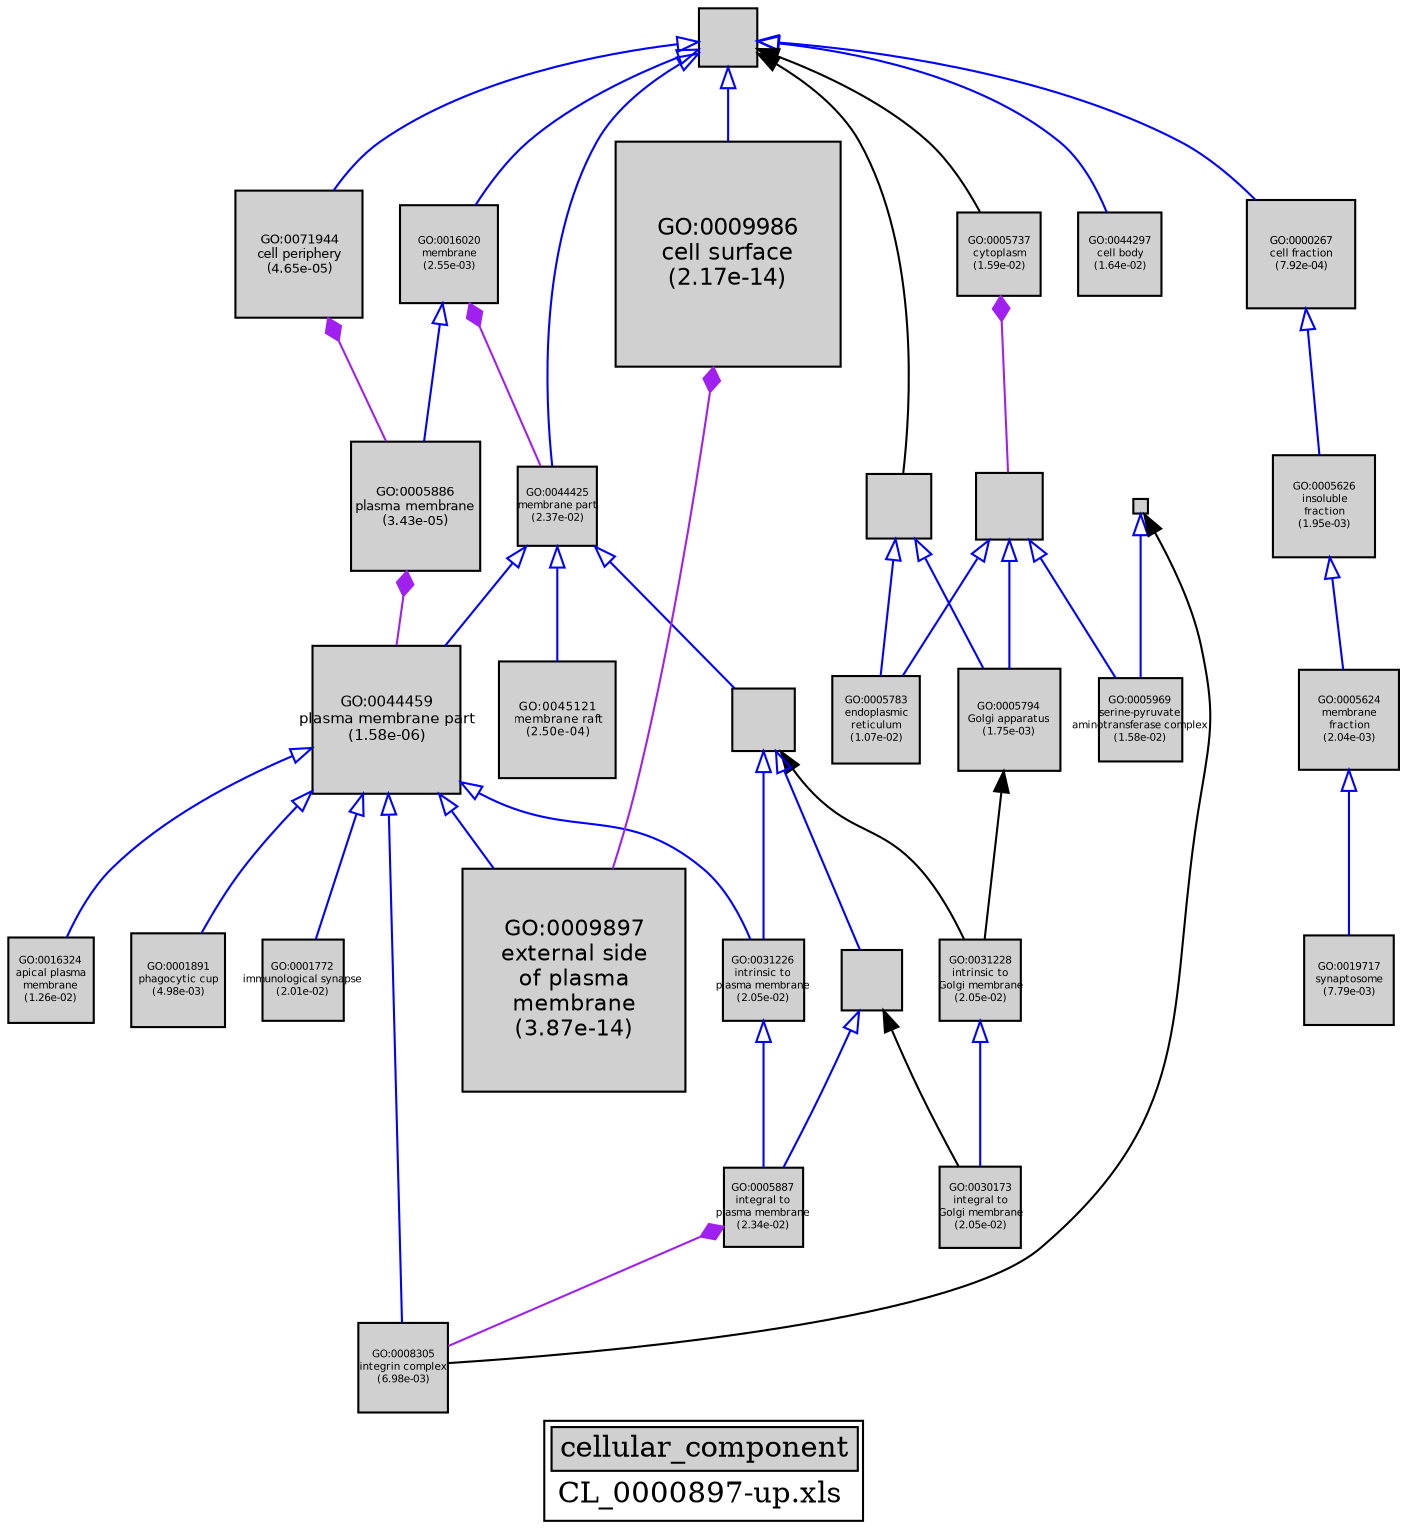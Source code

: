 digraph "cellular_component" {
graph [ bgcolor = "#FFFFFF", label = <<TABLE COLOR="black" BGCOLOR="white"><TR><TD COLSPAN="2" BGCOLOR="#D0D0D0"><FONT COLOR="black">cellular_component</FONT></TD></TR><TR><TD BORDER="0">CL_0000897-up.xls</TD></TR></TABLE>> ];
node [ fontname = "Helvetica" ];

subgraph "nodes" {

node [ style = "filled", fixedsize = "true", width = 1, shape = "box", fontsize = 9, fillcolor = "#D0D0D0", fontcolor = "black", color = "black" ];

"GO:0005886" [ URL = "#GO:0005886", label = <<TABLE BORDER="0"><TR><TD>GO:0005886<BR/>plasma membrane<BR/>(3.43e-05)</TD></TR></TABLE>>, width = 0.861321903426, shape = "box", fontsize = 6.20151770467, height = 0.861321903426 ];
"GO:0031228" [ URL = "#GO:0031228", label = <<TABLE BORDER="0"><TR><TD>GO:0031228<BR/>intrinsic to<BR/>Golgi membrane<BR/>(2.05e-02)</TD></TR></TABLE>>, width = 0.53538364442, shape = "box", fontsize = 5.0, height = 0.53538364442 ];
"GO:0071944" [ URL = "#GO:0071944", label = <<TABLE BORDER="0"><TR><TD>GO:0071944<BR/>cell periphery<BR/>(4.65e-05)</TD></TR></TABLE>>, width = 0.848655841966, shape = "box", fontsize = 6.11032206215, height = 0.848655841966 ];
"GO:0005969" [ URL = "#GO:0005969", label = <<TABLE BORDER="0"><TR><TD>GO:0005969<BR/>serine-pyruvate<BR/>aminotransferase complex<BR/>(1.58e-02)</TD></TR></TABLE>>, width = 0.552381391789, shape = "box", fontsize = 5.0, height = 0.552381391789 ];
"GO:0016020" [ URL = "#GO:0016020", label = <<TABLE BORDER="0"><TR><TD>GO:0016020<BR/>membrane<BR/>(2.55e-03)</TD></TR></TABLE>>, width = 0.659600152136, shape = "box", fontsize = 5.0, height = 0.659600152136 ];
"GO:0005624" [ URL = "#GO:0005624", label = <<TABLE BORDER="0"><TR><TD>GO:0005624<BR/>membrane<BR/>fraction<BR/>(2.04e-03)</TD></TR></TABLE>>, width = 0.671487476715, shape = "box", fontsize = 5.0, height = 0.671487476715 ];
"GO:0009897" [ URL = "#GO:0009897", label = <<TABLE BORDER="0"><TR><TD>GO:0009897<BR/>external side<BR/>of plasma<BR/>membrane<BR/>(3.87e-14)</TD></TR></TABLE>>, width = 1.48623578333, shape = "box", fontsize = 10.70089764, height = 1.48623578333 ];
"GO:0031226" [ URL = "#GO:0031226", label = <<TABLE BORDER="0"><TR><TD>GO:0031226<BR/>intrinsic to<BR/>plasma membrane<BR/>(2.05e-02)</TD></TR></TABLE>>, width = 0.535366384927, shape = "box", fontsize = 5.0, height = 0.535366384927 ];
"GO:0044464" [ URL = "#GO:0044464", label = "", width = 0.394434344848, shape = "box", height = 0.394434344848 ];
"GO:0016324" [ URL = "#GO:0016324", label = <<TABLE BORDER="0"><TR><TD>GO:0016324<BR/>apical plasma<BR/>membrane<BR/>(1.26e-02)</TD></TR></TABLE>>, width = 0.566703069069, shape = "box", fontsize = 5.0, height = 0.566703069069 ];
"GO:0044459" [ URL = "#GO:0044459", label = <<TABLE BORDER="0"><TR><TD>GO:0044459<BR/>plasma membrane part<BR/>(1.58e-06)</TD></TR></TABLE>>, width = 0.980429115729, shape = "box", fontsize = 7.05908963325, height = 0.980429115729 ];
"GO:0005794" [ URL = "#GO:0005794", label = <<TABLE BORDER="0"><TR><TD>GO:0005794<BR/>Golgi apparatus<BR/>(1.75e-03)</TD></TR></TABLE>>, width = 0.679715744284, shape = "box", fontsize = 5.0, height = 0.679715744284 ];
"GO:0044425" [ URL = "#GO:0044425", label = <<TABLE BORDER="0"><TR><TD>GO:0044425<BR/>membrane part<BR/>(2.37e-02)</TD></TR></TABLE>>, width = 0.52572244672, shape = "box", fontsize = 5.0, height = 0.52572244672 ];
"GO:0016021" [ URL = "#GO:0016021", label = "", width = 0.40500884887, shape = "box", height = 0.40500884887 ];
"GO:0043234" [ URL = "#GO:0043234", label = "", width = 0.103057117703, shape = "box", height = 0.103057117703 ];
"GO:0044297" [ URL = "#GO:0044297", label = <<TABLE BORDER="0"><TR><TD>GO:0044297<BR/>cell body<BR/>(1.64e-02)</TD></TR></TABLE>>, width = 0.550141621317, shape = "box", fontsize = 5.0, height = 0.550141621317 ];
"GO:0044444" [ URL = "#GO:0044444", label = "", width = 0.44653876588, shape = "box", height = 0.44653876588 ];
"GO:0005626" [ URL = "#GO:0005626", label = <<TABLE BORDER="0"><TR><TD>GO:0005626<BR/>insoluble<BR/>fraction<BR/>(1.95e-03)</TD></TR></TABLE>>, width = 0.674119937141, shape = "box", fontsize = 5.0, height = 0.674119937141 ];
"GO:0045121" [ URL = "#GO:0045121", label = <<TABLE BORDER="0"><TR><TD>GO:0045121<BR/>membrane raft<BR/>(2.50e-04)</TD></TR></TABLE>>, width = 0.774984819838, shape = "box", fontsize = 5.57989070283, height = 0.774984819838 ];
"GO:0019717" [ URL = "#GO:0019717", label = <<TABLE BORDER="0"><TR><TD>GO:0019717<BR/>synaptosome<BR/>(7.79e-03)</TD></TR></TABLE>>, width = 0.596367408831, shape = "box", fontsize = 5.0, height = 0.596367408831 ];
"GO:0005887" [ URL = "#GO:0005887", label = <<TABLE BORDER="0"><TR><TD>GO:0005887<BR/>integral to<BR/>plasma membrane<BR/>(2.34e-02)</TD></TR></TABLE>>, width = 0.526506286015, shape = "box", fontsize = 5.0, height = 0.526506286015 ];
"GO:0043231" [ URL = "#GO:0043231", label = "", width = 0.43433266622, shape = "box", height = 0.43433266622 ];
"GO:0001891" [ URL = "#GO:0001891", label = <<TABLE BORDER="0"><TR><TD>GO:0001891<BR/>phagocytic cup<BR/>(4.98e-03)</TD></TR></TABLE>>, width = 0.622495276509, shape = "box", fontsize = 5.0, height = 0.622495276509 ];
"GO:0009986" [ URL = "#GO:0009986", label = <<TABLE BORDER="0"><TR><TD>GO:0009986<BR/>cell surface<BR/>(2.17e-14)</TD></TR></TABLE>>, width = 1.5, shape = "box", fontsize = 10.8, height = 1.5 ];
"GO:0000267" [ URL = "#GO:0000267", label = <<TABLE BORDER="0"><TR><TD>GO:0000267<BR/>cell fraction<BR/>(7.92e-04)</TD></TR></TABLE>>, width = 0.719989688368, shape = "box", fontsize = 5.18392575625, height = 0.719989688368 ];
"GO:0031224" [ URL = "#GO:0031224", label = "", width = 0.420813307694, shape = "box", height = 0.420813307694 ];
"GO:0001772" [ URL = "#GO:0001772", label = <<TABLE BORDER="0"><TR><TD>GO:0001772<BR/>immunological synapse<BR/>(2.01e-02)</TD></TR></TABLE>>, width = 0.536930787936, shape = "box", fontsize = 5.0, height = 0.536930787936 ];
"GO:0030173" [ URL = "#GO:0030173", label = <<TABLE BORDER="0"><TR><TD>GO:0030173<BR/>integral to<BR/>Golgi membrane<BR/>(2.05e-02)</TD></TR></TABLE>>, width = 0.53538364442, shape = "box", fontsize = 5.0, height = 0.53538364442 ];
"GO:0008305" [ URL = "#GO:0008305", label = <<TABLE BORDER="0"><TR><TD>GO:0008305<BR/>integrin complex<BR/>(6.98e-03)</TD></TR></TABLE>>, width = 0.602854461468, shape = "box", fontsize = 5.0, height = 0.602854461468 ];
"GO:0005783" [ URL = "#GO:0005783", label = <<TABLE BORDER="0"><TR><TD>GO:0005783<BR/>endoplasmic<BR/>reticulum<BR/>(1.07e-02)</TD></TR></TABLE>>, width = 0.577397320088, shape = "box", fontsize = 5.0, height = 0.577397320088 ];
"GO:0005737" [ URL = "#GO:0005737", label = <<TABLE BORDER="0"><TR><TD>GO:0005737<BR/>cytoplasm<BR/>(1.59e-02)</TD></TR></TABLE>>, width = 0.552204368106, shape = "box", fontsize = 5.0, height = 0.552204368106 ];
}
subgraph "edges" {


edge [ dir = "back", weight = 1 ];
subgraph "regulates" {


edge [ color = "cyan", arrowtail = "none" ];
subgraph "positive" {


edge [ color = "green", arrowtail = "vee" ];
}
subgraph "negative" {


edge [ color = "red", arrowtail = "tee" ];
}
}
subgraph "part_of" {


edge [ color = "purple", arrowtail = "diamond", weight = 2.5 ];
"GO:0005886" -> "GO:0044459";
"GO:0009986" -> "GO:0009897";
"GO:0016020" -> "GO:0044425";
"GO:0005737" -> "GO:0044444";
"GO:0071944" -> "GO:0005886";
"GO:0005887" -> "GO:0008305";
}
subgraph "is_a" {


edge [ color = "blue", arrowtail = "empty", weight = 5.0 ];
"GO:0044444" -> "GO:0005783";
"GO:0044464" -> "GO:0000267";
"GO:0043231" -> "GO:0005794";
"GO:0044464" -> "GO:0016020";
"GO:0031228" -> "GO:0030173";
"GO:0005624" -> "GO:0019717";
"GO:0005626" -> "GO:0005624";
"GO:0044464" -> "GO:0044425";
"GO:0044464" -> "GO:0071944";
"GO:0044425" -> "GO:0031224";
"GO:0031224" -> "GO:0016021";
"GO:0044464" -> "GO:0044297";
"GO:0031224" -> "GO:0031226";
"GO:0016021" -> "GO:0005887";
"GO:0000267" -> "GO:0005626";
"GO:0044459" -> "GO:0001772";
"GO:0016020" -> "GO:0005886";
"GO:0043231" -> "GO:0005783";
"GO:0044459" -> "GO:0001891";
"GO:0044459" -> "GO:0009897";
"GO:0043234" -> "GO:0005969";
"GO:0044444" -> "GO:0005794";
"GO:0044464" -> "GO:0009986";
"GO:0044444" -> "GO:0005969";
"GO:0044425" -> "GO:0045121";
"GO:0031226" -> "GO:0005887";
"GO:0044459" -> "GO:0016324";
"GO:0044459" -> "GO:0031226";
"GO:0044459" -> "GO:0008305";
"GO:0044425" -> "GO:0044459";
}
"GO:0043234" -> "GO:0008305";
"GO:0016021" -> "GO:0030173";
"GO:0044464" -> "GO:0043231";
"GO:0031224" -> "GO:0031228";
"GO:0044464" -> "GO:0005737";
"GO:0005794" -> "GO:0031228";
}
}
